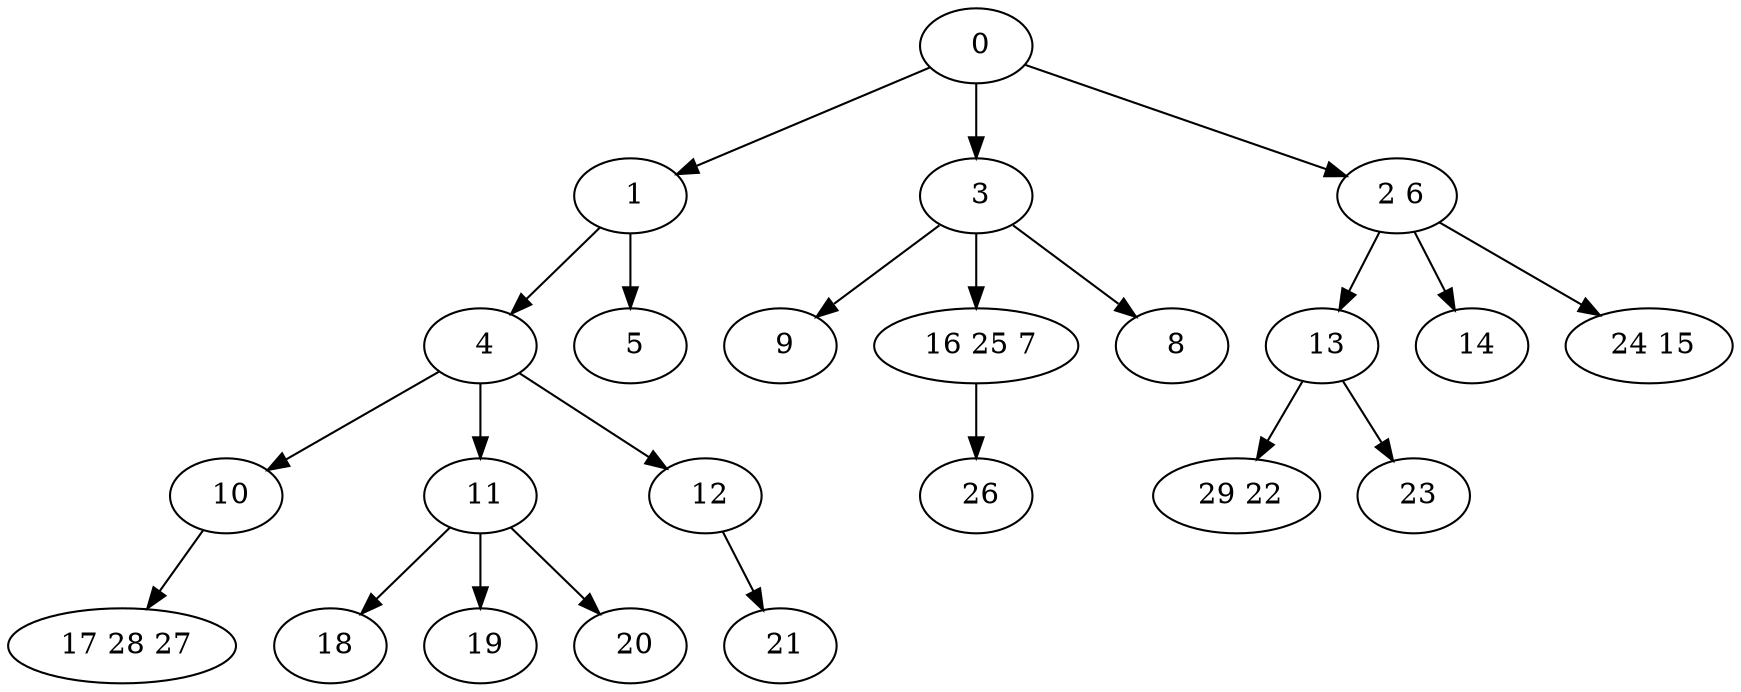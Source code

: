 digraph mytree {
" 0" -> " 1";
" 0" -> " 3";
" 0" -> " 2 6";
" 1" -> " 4";
" 1" -> " 5";
" 3" -> " 9";
" 3" -> " 16 25 7";
" 3" -> " 8";
" 2 6" -> " 13";
" 2 6" -> " 14";
" 2 6" -> " 24 15";
" 4" -> " 10";
" 4" -> " 11";
" 4" -> " 12";
" 5";
" 9";
" 16 25 7" -> " 26";
" 10" -> " 17 28 27";
" 11" -> " 18";
" 11" -> " 19";
" 11" -> " 20";
" 8";
" 17 28 27";
" 18";
" 19";
" 20";
" 29 22";
" 13" -> " 29 22";
" 13" -> " 23";
" 23";
" 26";
" 14";
" 24 15";
" 12" -> " 21";
" 21";
}
